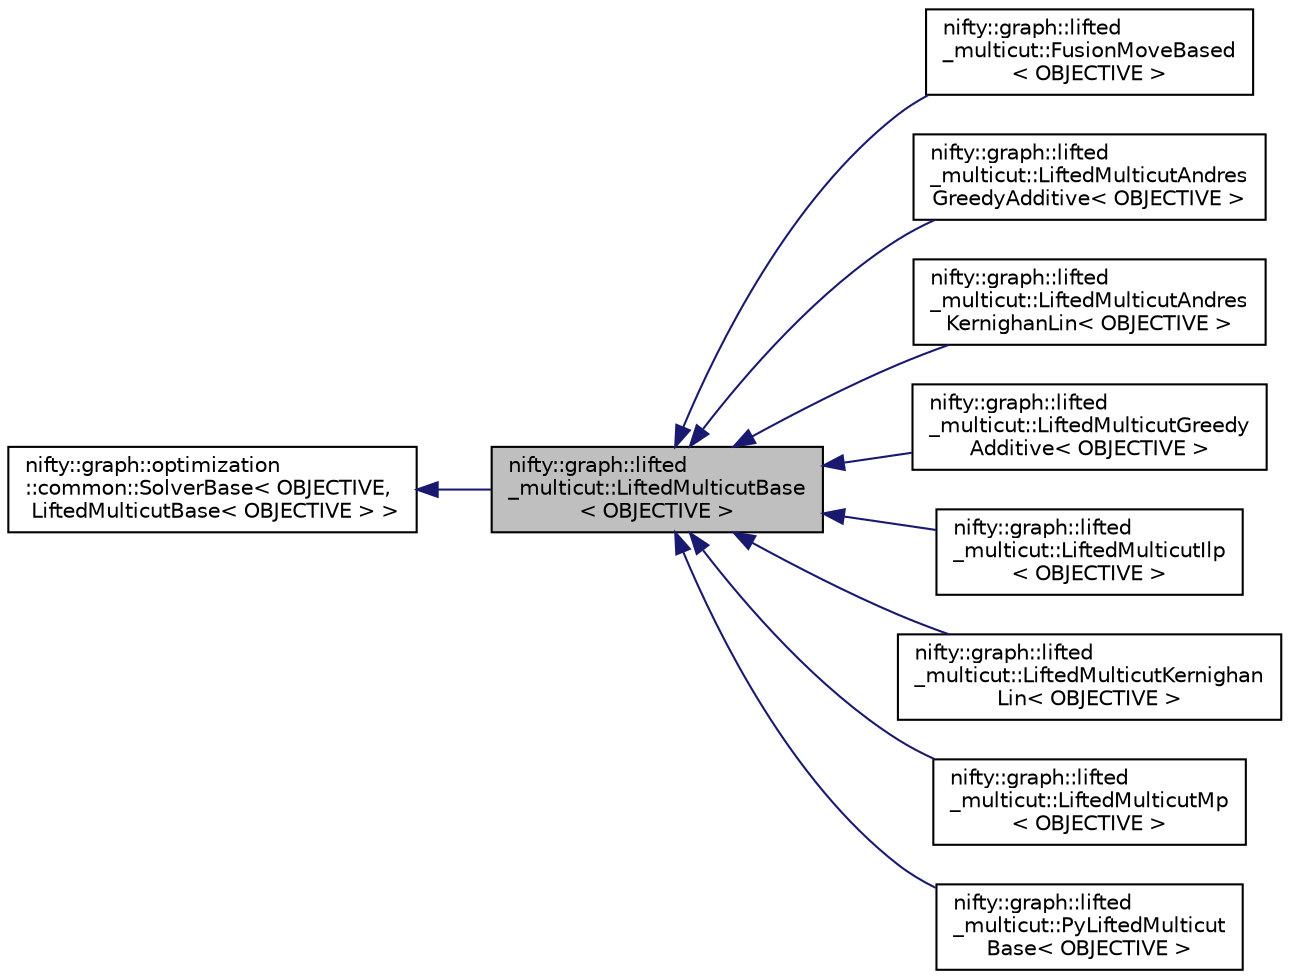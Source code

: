 digraph "nifty::graph::lifted_multicut::LiftedMulticutBase&lt; OBJECTIVE &gt;"
{
  edge [fontname="Helvetica",fontsize="10",labelfontname="Helvetica",labelfontsize="10"];
  node [fontname="Helvetica",fontsize="10",shape=record];
  rankdir="LR";
  Node1 [label="nifty::graph::lifted\l_multicut::LiftedMulticutBase\l\< OBJECTIVE \>",height=0.2,width=0.4,color="black", fillcolor="grey75", style="filled", fontcolor="black"];
  Node2 -> Node1 [dir="back",color="midnightblue",fontsize="10",style="solid"];
  Node2 [label="nifty::graph::optimization\l::common::SolverBase\< OBJECTIVE,\l LiftedMulticutBase\< OBJECTIVE \> \>",height=0.2,width=0.4,color="black", fillcolor="white", style="filled",URL="$classnifty_1_1graph_1_1optimization_1_1common_1_1SolverBase.html"];
  Node1 -> Node3 [dir="back",color="midnightblue",fontsize="10",style="solid"];
  Node3 [label="nifty::graph::lifted\l_multicut::FusionMoveBased\l\< OBJECTIVE \>",height=0.2,width=0.4,color="black", fillcolor="white", style="filled",URL="$classnifty_1_1graph_1_1lifted__multicut_1_1FusionMoveBased.html",tooltip="Class for fusion move based inference for the lifted multicut objective An implementation of ..."];
  Node1 -> Node4 [dir="back",color="midnightblue",fontsize="10",style="solid"];
  Node4 [label="nifty::graph::lifted\l_multicut::LiftedMulticutAndres\lGreedyAdditive\< OBJECTIVE \>",height=0.2,width=0.4,color="black", fillcolor="white", style="filled",URL="$classnifty_1_1graph_1_1lifted__multicut_1_1LiftedMulticutAndresGreedyAdditive.html"];
  Node1 -> Node5 [dir="back",color="midnightblue",fontsize="10",style="solid"];
  Node5 [label="nifty::graph::lifted\l_multicut::LiftedMulticutAndres\lKernighanLin\< OBJECTIVE \>",height=0.2,width=0.4,color="black", fillcolor="white", style="filled",URL="$classnifty_1_1graph_1_1lifted__multicut_1_1LiftedMulticutAndresKernighanLin.html"];
  Node1 -> Node6 [dir="back",color="midnightblue",fontsize="10",style="solid"];
  Node6 [label="nifty::graph::lifted\l_multicut::LiftedMulticutGreedy\lAdditive\< OBJECTIVE \>",height=0.2,width=0.4,color="black", fillcolor="white", style="filled",URL="$classnifty_1_1graph_1_1lifted__multicut_1_1LiftedMulticutGreedyAdditive.html"];
  Node1 -> Node7 [dir="back",color="midnightblue",fontsize="10",style="solid"];
  Node7 [label="nifty::graph::lifted\l_multicut::LiftedMulticutIlp\l\< OBJECTIVE \>",height=0.2,width=0.4,color="black", fillcolor="white", style="filled",URL="$classnifty_1_1graph_1_1lifted__multicut_1_1LiftedMulticutIlp.html"];
  Node1 -> Node8 [dir="back",color="midnightblue",fontsize="10",style="solid"];
  Node8 [label="nifty::graph::lifted\l_multicut::LiftedMulticutKernighan\lLin\< OBJECTIVE \>",height=0.2,width=0.4,color="black", fillcolor="white", style="filled",URL="$classnifty_1_1graph_1_1lifted__multicut_1_1LiftedMulticutKernighanLin.html"];
  Node1 -> Node9 [dir="back",color="midnightblue",fontsize="10",style="solid"];
  Node9 [label="nifty::graph::lifted\l_multicut::LiftedMulticutMp\l\< OBJECTIVE \>",height=0.2,width=0.4,color="black", fillcolor="white", style="filled",URL="$classnifty_1_1graph_1_1lifted__multicut_1_1LiftedMulticutMp.html",tooltip="Class for message passing based inference for the lifted multicut objective An implementation of TODO..."];
  Node1 -> Node10 [dir="back",color="midnightblue",fontsize="10",style="solid"];
  Node10 [label="nifty::graph::lifted\l_multicut::PyLiftedMulticut\lBase\< OBJECTIVE \>",height=0.2,width=0.4,color="black", fillcolor="white", style="filled",URL="$classnifty_1_1graph_1_1lifted__multicut_1_1PyLiftedMulticutBase.html"];
}
